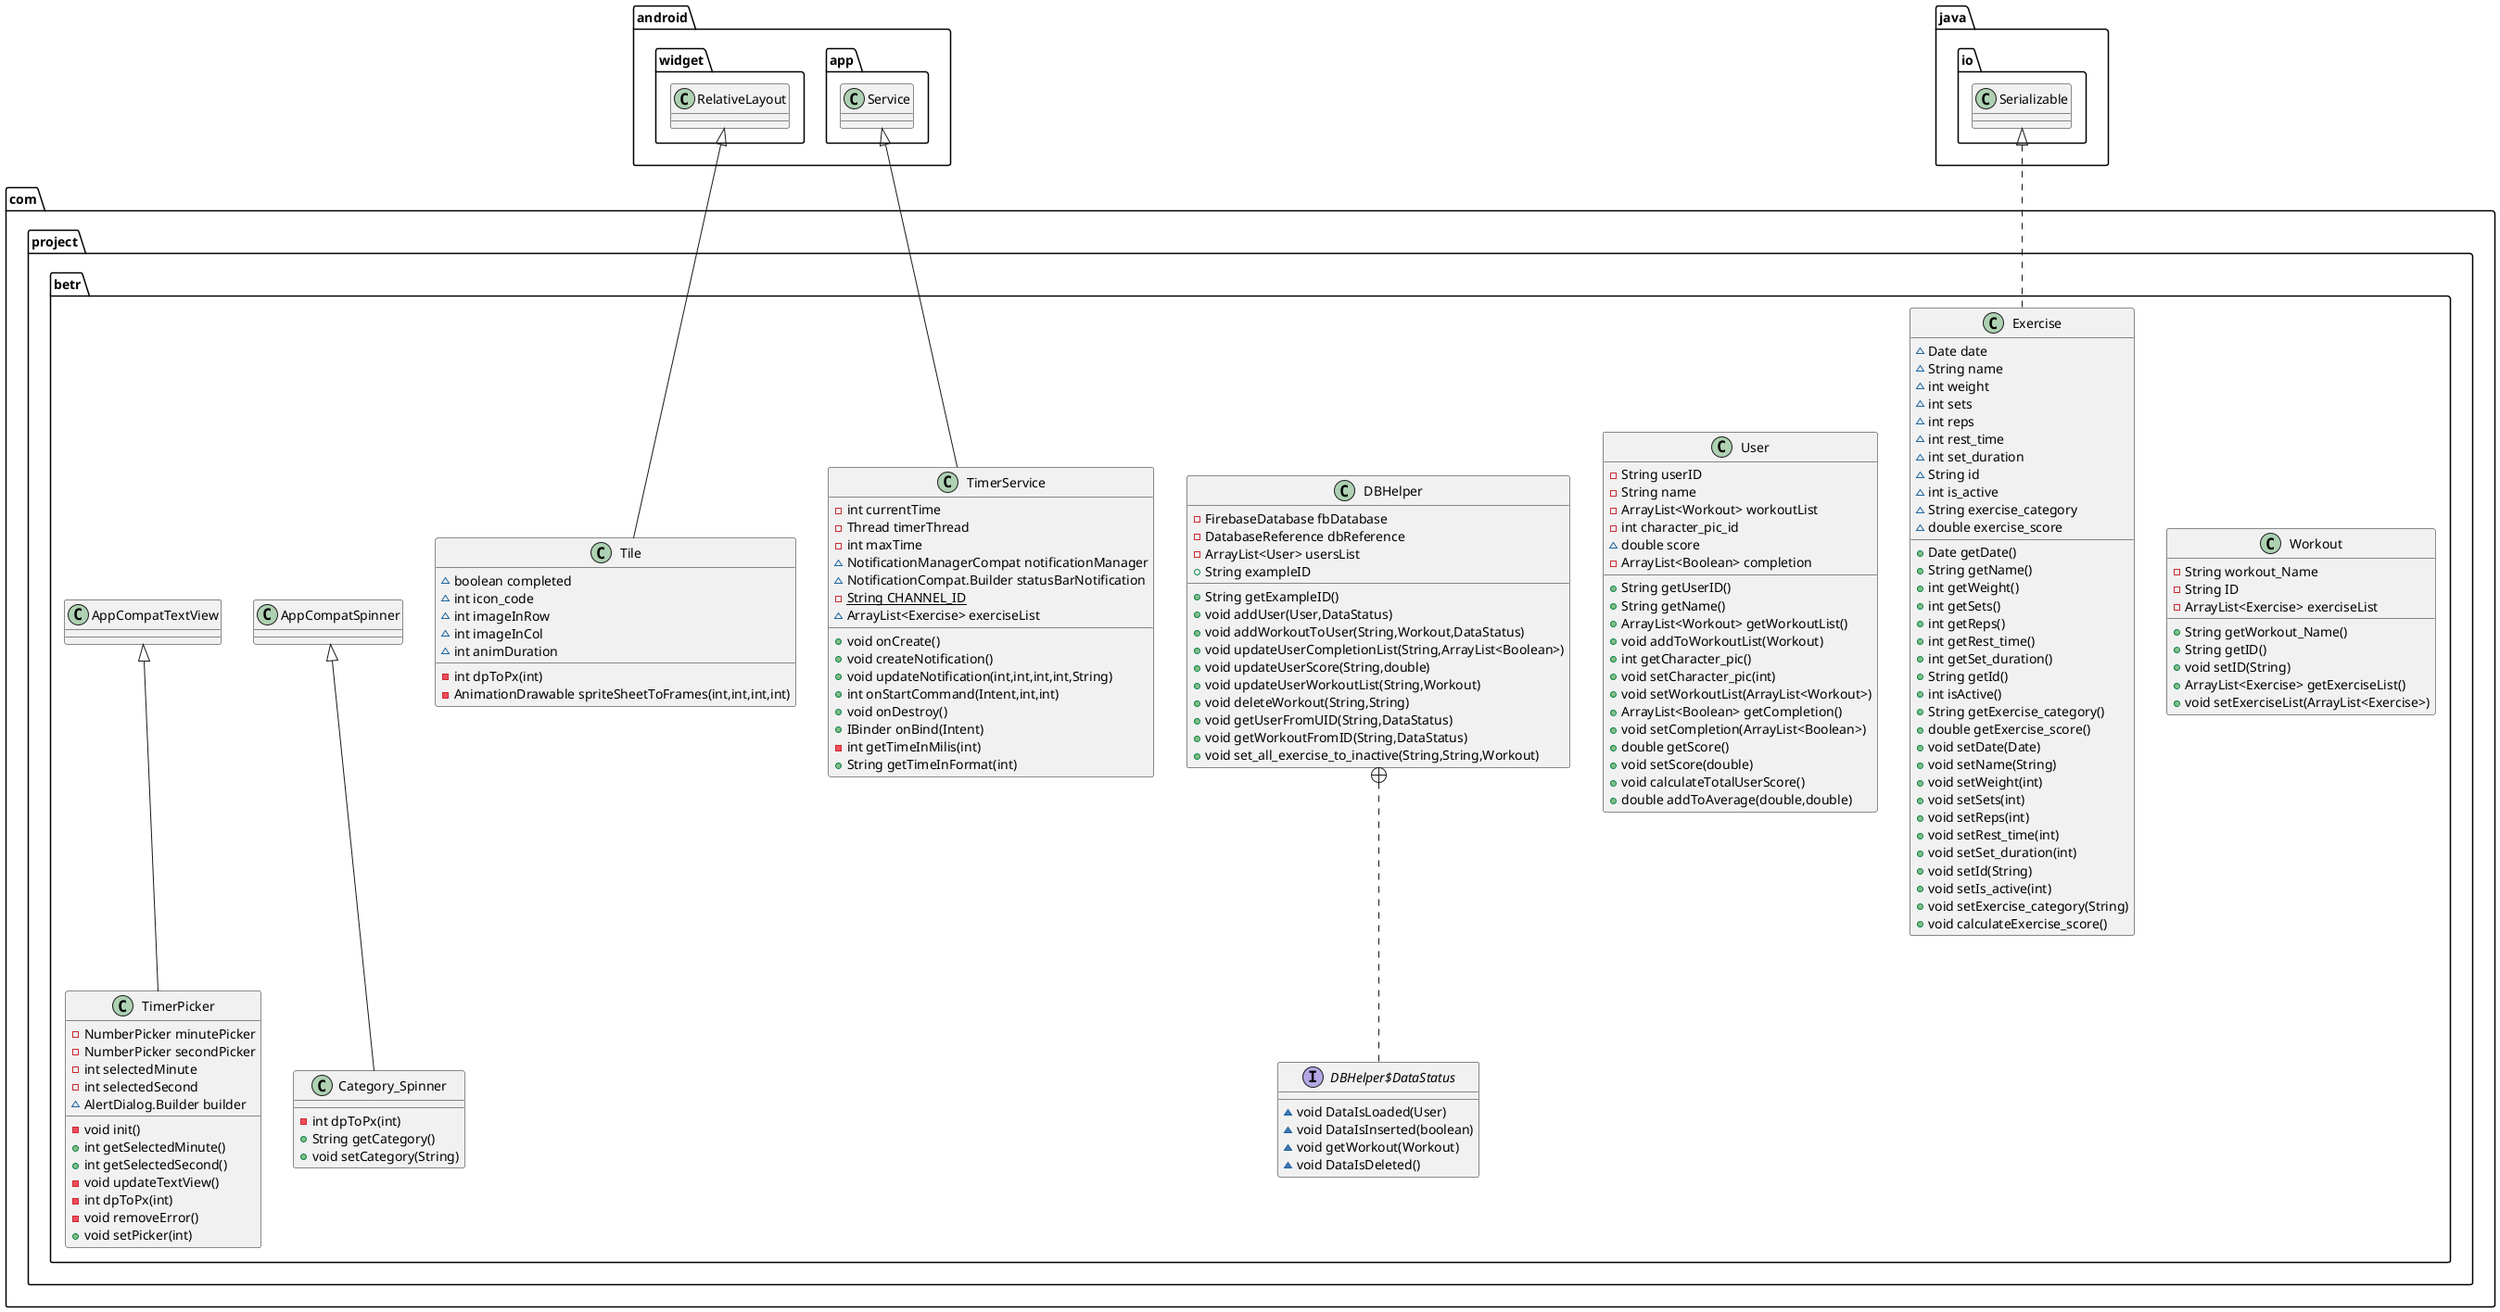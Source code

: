 @startuml
class com.project.betr.Category_Spinner {
- int dpToPx(int)
+ String getCategory()
+ void setCategory(String)
}
class com.project.betr.Workout {
- String workout_Name
- String ID
- ArrayList<Exercise> exerciseList
+ String getWorkout_Name()
+ String getID()
+ void setID(String)
+ ArrayList<Exercise> getExerciseList()
+ void setExerciseList(ArrayList<Exercise>)
}
class com.project.betr.Tile {
~ boolean completed
~ int icon_code
~ int imageInRow
~ int imageInCol
~ int animDuration
- int dpToPx(int)
- AnimationDrawable spriteSheetToFrames(int,int,int,int)
}
class com.project.betr.TimerPicker {
- NumberPicker minutePicker
- NumberPicker secondPicker
- int selectedMinute
- int selectedSecond
~ AlertDialog.Builder builder
- void init()
+ int getSelectedMinute()
+ int getSelectedSecond()
- void updateTextView()
- int dpToPx(int)
- void removeError()
+ void setPicker(int)
}
class com.project.betr.User {
- String userID
- String name
- ArrayList<Workout> workoutList
- int character_pic_id
~ double score
- ArrayList<Boolean> completion
+ String getUserID()
+ String getName()
+ ArrayList<Workout> getWorkoutList()
+ void addToWorkoutList(Workout)
+ int getCharacter_pic()
+ void setCharacter_pic(int)
+ void setWorkoutList(ArrayList<Workout>)
+ ArrayList<Boolean> getCompletion()
+ void setCompletion(ArrayList<Boolean>)
+ double getScore()
+ void setScore(double)
+ void calculateTotalUserScore()
+ double addToAverage(double,double)
}
class com.project.betr.DBHelper {
- FirebaseDatabase fbDatabase
- DatabaseReference dbReference
- ArrayList<User> usersList
+ String exampleID
+ String getExampleID()
+ void addUser(User,DataStatus)
+ void addWorkoutToUser(String,Workout,DataStatus)
+ void updateUserCompletionList(String,ArrayList<Boolean>)
+ void updateUserScore(String,double)
+ void updateUserWorkoutList(String,Workout)
+ void deleteWorkout(String,String)
+ void getUserFromUID(String,DataStatus)
+ void getWorkoutFromID(String,DataStatus)
+ void set_all_exercise_to_inactive(String,String,Workout)
}
interface com.project.betr.DBHelper$DataStatus {
~ void DataIsLoaded(User)
~ void DataIsInserted(boolean)
~ void getWorkout(Workout)
~ void DataIsDeleted()
}
class com.project.betr.Exercise {
~ Date date
~ String name
~ int weight
~ int sets
~ int reps
~ int rest_time
~ int set_duration
~ String id
~ int is_active
~ String exercise_category
~ double exercise_score
+ Date getDate()
+ String getName()
+ int getWeight()
+ int getSets()
+ int getReps()
+ int getRest_time()
+ int getSet_duration()
+ String getId()
+ int isActive()
+ String getExercise_category()
+ double getExercise_score()
+ void setDate(Date)
+ void setName(String)
+ void setWeight(int)
+ void setSets(int)
+ void setReps(int)
+ void setRest_time(int)
+ void setSet_duration(int)
+ void setId(String)
+ void setIs_active(int)
+ void setExercise_category(String)
+ void calculateExercise_score()
}
class com.project.betr.TimerService {
- int currentTime
- Thread timerThread
- int maxTime
~ NotificationManagerCompat notificationManager
~ NotificationCompat.Builder statusBarNotification
- {static} String CHANNEL_ID
~ ArrayList<Exercise> exerciseList
+ void onCreate()
+ void createNotification()
+ void updateNotification(int,int,int,int,String)
+ int onStartCommand(Intent,int,int)
+ void onDestroy()
+ IBinder onBind(Intent)
- int getTimeInMilis(int)
+ String getTimeInFormat(int)
}


com.project.betr.AppCompatSpinner <|-- com.project.betr.Category_Spinner
android.widget.RelativeLayout <|-- com.project.betr.Tile
com.project.betr.AppCompatTextView <|-- com.project.betr.TimerPicker
com.project.betr.DBHelper +.. com.project.betr.DBHelper$DataStatus
java.io.Serializable <|.. com.project.betr.Exercise
android.app.Service <|-- com.project.betr.TimerService
@enduml